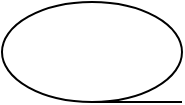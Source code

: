 <mxfile>
    <diagram id="JDwL6DhyfkyZ1I3V-w3q" name="Page-1">
        <mxGraphModel dx="422" dy="357" grid="1" gridSize="10" guides="1" tooltips="1" connect="1" arrows="1" fold="1" page="1" pageScale="1" pageWidth="850" pageHeight="1100" math="0" shadow="0">
            <root>
                <mxCell id="0"/>
                <mxCell id="1" parent="0"/>
                <mxCell id="2" value="" style="shape=tapeData;whiteSpace=wrap;html=1;perimeter=ellipsePerimeter;" vertex="1" parent="1">
                    <mxGeometry x="170" y="180" width="90" height="50" as="geometry"/>
                </mxCell>
            </root>
        </mxGraphModel>
    </diagram>
</mxfile>